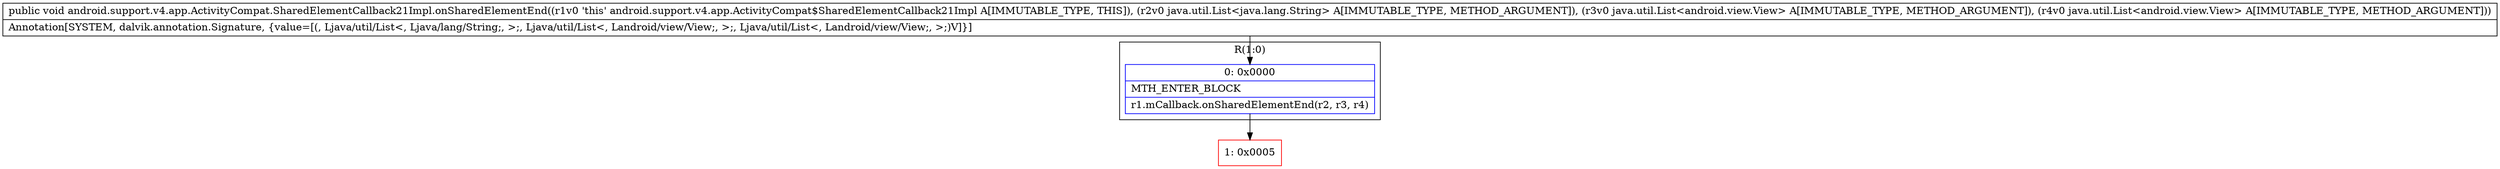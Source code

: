 digraph "CFG forandroid.support.v4.app.ActivityCompat.SharedElementCallback21Impl.onSharedElementEnd(Ljava\/util\/List;Ljava\/util\/List;Ljava\/util\/List;)V" {
subgraph cluster_Region_1853360094 {
label = "R(1:0)";
node [shape=record,color=blue];
Node_0 [shape=record,label="{0\:\ 0x0000|MTH_ENTER_BLOCK\l|r1.mCallback.onSharedElementEnd(r2, r3, r4)\l}"];
}
Node_1 [shape=record,color=red,label="{1\:\ 0x0005}"];
MethodNode[shape=record,label="{public void android.support.v4.app.ActivityCompat.SharedElementCallback21Impl.onSharedElementEnd((r1v0 'this' android.support.v4.app.ActivityCompat$SharedElementCallback21Impl A[IMMUTABLE_TYPE, THIS]), (r2v0 java.util.List\<java.lang.String\> A[IMMUTABLE_TYPE, METHOD_ARGUMENT]), (r3v0 java.util.List\<android.view.View\> A[IMMUTABLE_TYPE, METHOD_ARGUMENT]), (r4v0 java.util.List\<android.view.View\> A[IMMUTABLE_TYPE, METHOD_ARGUMENT]))  | Annotation[SYSTEM, dalvik.annotation.Signature, \{value=[(, Ljava\/util\/List\<, Ljava\/lang\/String;, \>;, Ljava\/util\/List\<, Landroid\/view\/View;, \>;, Ljava\/util\/List\<, Landroid\/view\/View;, \>;)V]\}]\l}"];
MethodNode -> Node_0;
Node_0 -> Node_1;
}


